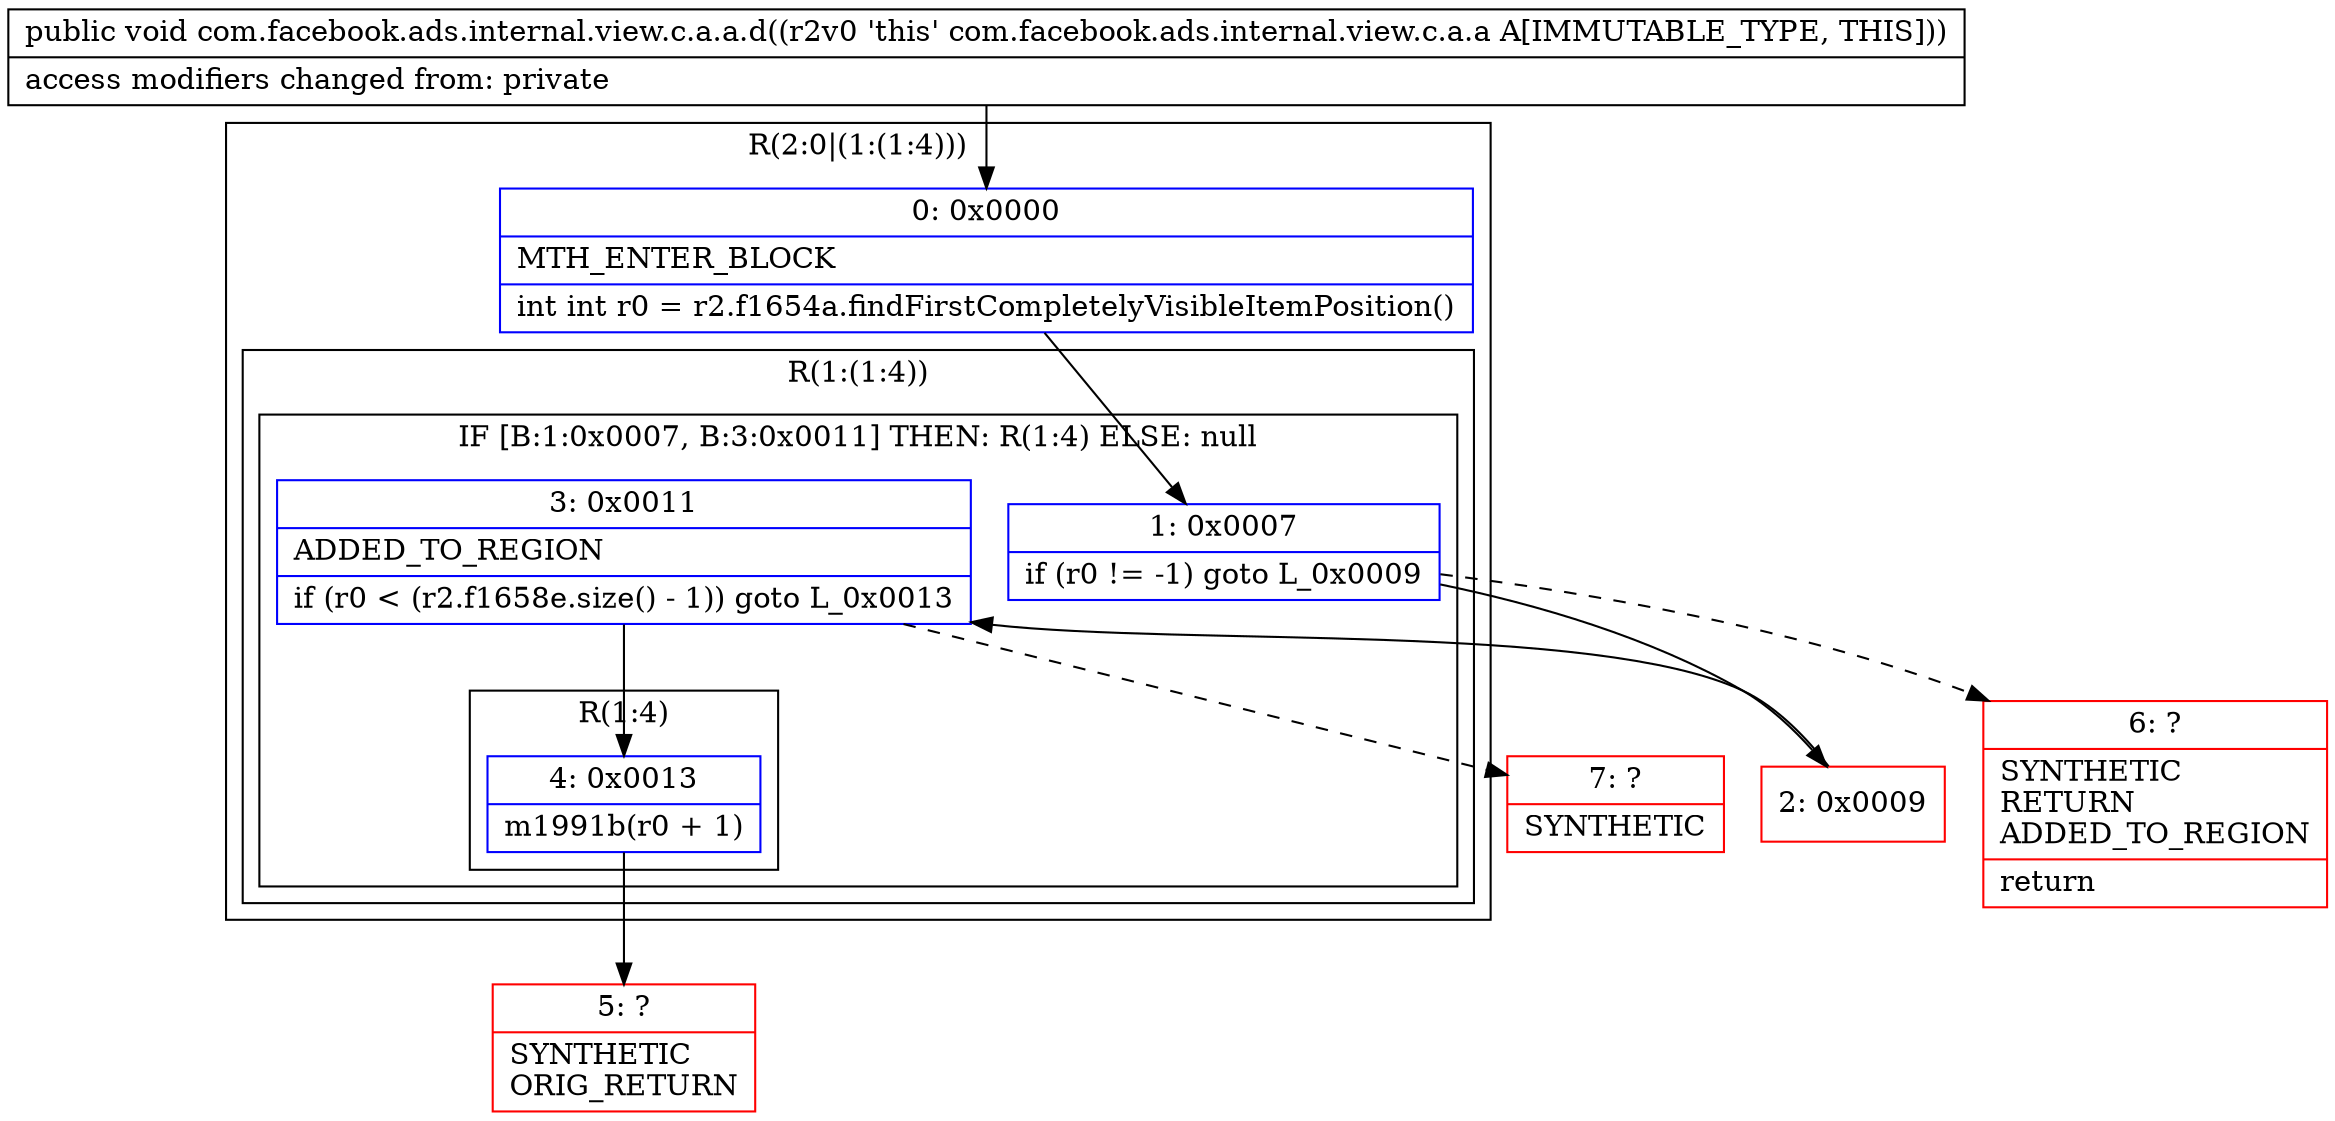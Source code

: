 digraph "CFG forcom.facebook.ads.internal.view.c.a.a.d()V" {
subgraph cluster_Region_825405185 {
label = "R(2:0|(1:(1:4)))";
node [shape=record,color=blue];
Node_0 [shape=record,label="{0\:\ 0x0000|MTH_ENTER_BLOCK\l|int int r0 = r2.f1654a.findFirstCompletelyVisibleItemPosition()\l}"];
subgraph cluster_Region_1978437323 {
label = "R(1:(1:4))";
node [shape=record,color=blue];
subgraph cluster_IfRegion_1009205423 {
label = "IF [B:1:0x0007, B:3:0x0011] THEN: R(1:4) ELSE: null";
node [shape=record,color=blue];
Node_1 [shape=record,label="{1\:\ 0x0007|if (r0 != \-1) goto L_0x0009\l}"];
Node_3 [shape=record,label="{3\:\ 0x0011|ADDED_TO_REGION\l|if (r0 \< (r2.f1658e.size() \- 1)) goto L_0x0013\l}"];
subgraph cluster_Region_2131911019 {
label = "R(1:4)";
node [shape=record,color=blue];
Node_4 [shape=record,label="{4\:\ 0x0013|m1991b(r0 + 1)\l}"];
}
}
}
}
Node_2 [shape=record,color=red,label="{2\:\ 0x0009}"];
Node_5 [shape=record,color=red,label="{5\:\ ?|SYNTHETIC\lORIG_RETURN\l}"];
Node_6 [shape=record,color=red,label="{6\:\ ?|SYNTHETIC\lRETURN\lADDED_TO_REGION\l|return\l}"];
Node_7 [shape=record,color=red,label="{7\:\ ?|SYNTHETIC\l}"];
MethodNode[shape=record,label="{public void com.facebook.ads.internal.view.c.a.a.d((r2v0 'this' com.facebook.ads.internal.view.c.a.a A[IMMUTABLE_TYPE, THIS]))  | access modifiers changed from: private\l}"];
MethodNode -> Node_0;
Node_0 -> Node_1;
Node_1 -> Node_2;
Node_1 -> Node_6[style=dashed];
Node_3 -> Node_4;
Node_3 -> Node_7[style=dashed];
Node_4 -> Node_5;
Node_2 -> Node_3;
}

